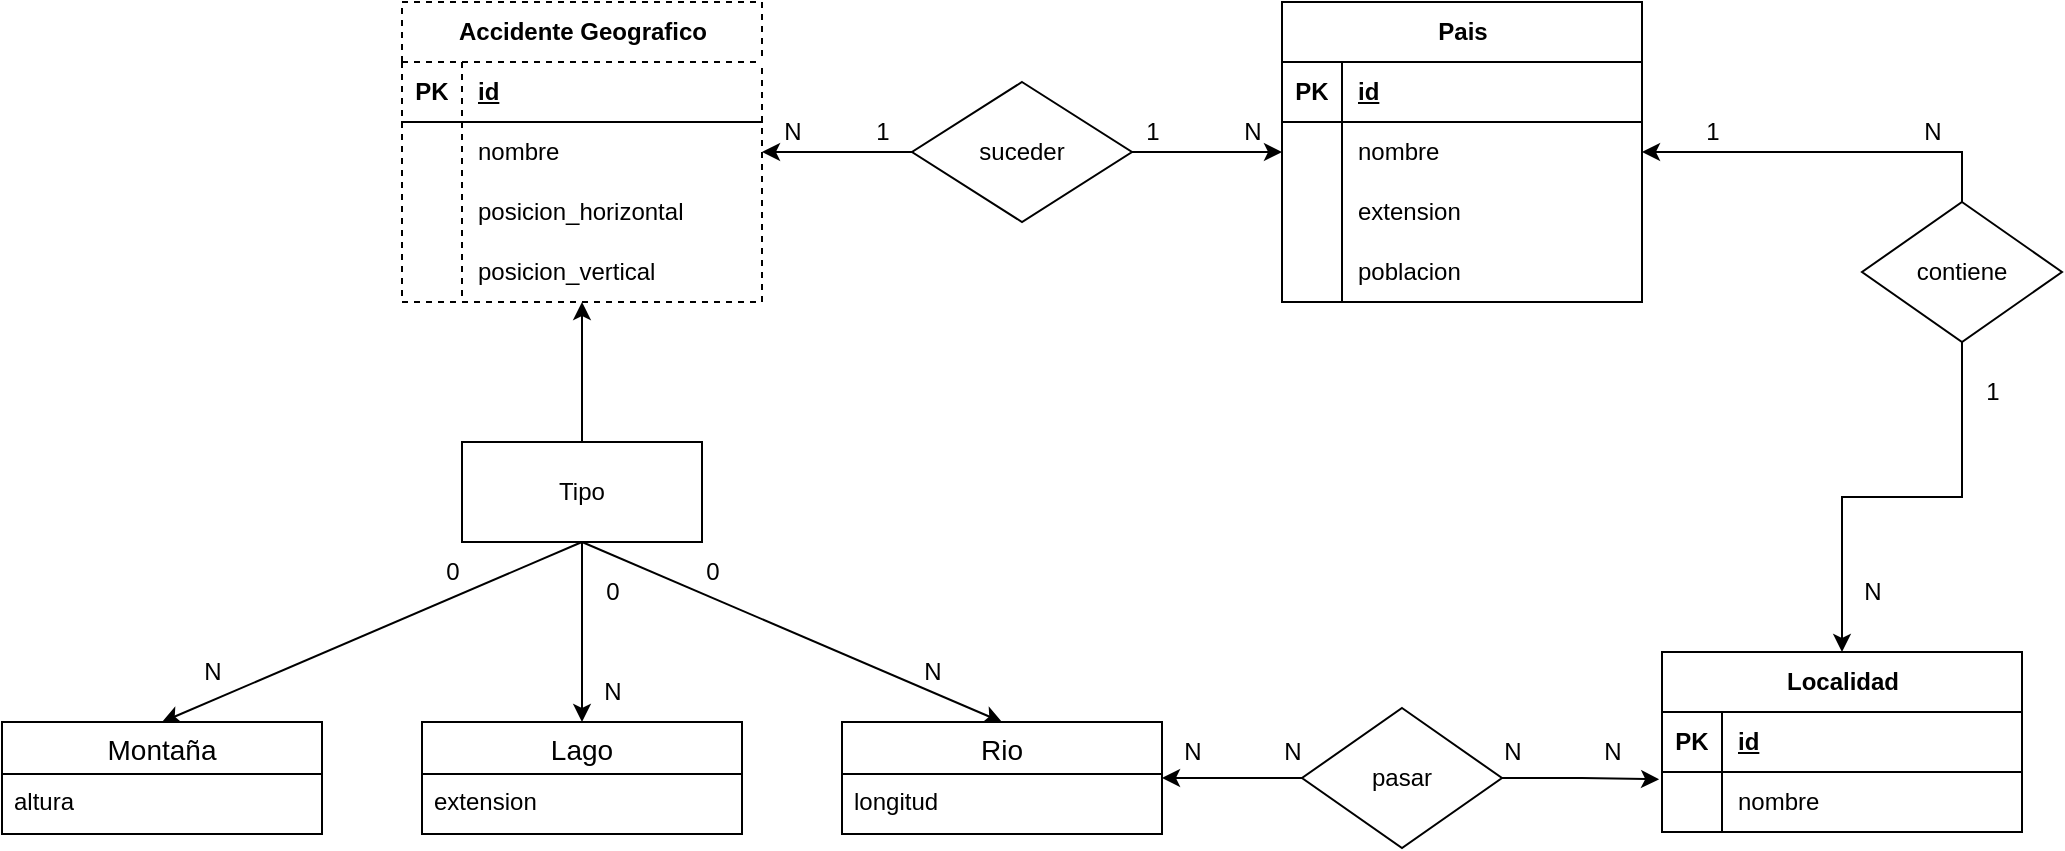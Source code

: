 <mxfile version="22.0.4" type="github">
  <diagram id="R2lEEEUBdFMjLlhIrx00" name="Page-1">
    <mxGraphModel dx="3586" dy="790" grid="1" gridSize="10" guides="1" tooltips="1" connect="1" arrows="1" fold="1" page="1" pageScale="1" pageWidth="850" pageHeight="1100" math="0" shadow="0" extFonts="Permanent Marker^https://fonts.googleapis.com/css?family=Permanent+Marker">
      <root>
        <mxCell id="0" />
        <mxCell id="1" parent="0" />
        <mxCell id="SAZRf4_hv-ju8Bly9uFy-1" value="Accidente Geografico" style="shape=table;startSize=30;container=1;collapsible=1;childLayout=tableLayout;fixedRows=1;rowLines=0;fontStyle=1;align=center;resizeLast=1;html=1;dashed=1;" parent="1" vertex="1">
          <mxGeometry x="-680" y="200" width="180" height="150" as="geometry" />
        </mxCell>
        <mxCell id="SAZRf4_hv-ju8Bly9uFy-2" value="" style="shape=tableRow;horizontal=0;startSize=0;swimlaneHead=0;swimlaneBody=0;fillColor=none;collapsible=0;dropTarget=0;points=[[0,0.5],[1,0.5]];portConstraint=eastwest;top=0;left=0;right=0;bottom=1;" parent="SAZRf4_hv-ju8Bly9uFy-1" vertex="1">
          <mxGeometry y="30" width="180" height="30" as="geometry" />
        </mxCell>
        <mxCell id="SAZRf4_hv-ju8Bly9uFy-3" value="PK" style="shape=partialRectangle;connectable=0;fillColor=none;top=0;left=0;bottom=0;right=0;fontStyle=1;overflow=hidden;whiteSpace=wrap;html=1;" parent="SAZRf4_hv-ju8Bly9uFy-2" vertex="1">
          <mxGeometry width="30" height="30" as="geometry">
            <mxRectangle width="30" height="30" as="alternateBounds" />
          </mxGeometry>
        </mxCell>
        <mxCell id="SAZRf4_hv-ju8Bly9uFy-4" value="id" style="shape=partialRectangle;connectable=0;fillColor=none;top=0;left=0;bottom=0;right=0;align=left;spacingLeft=6;fontStyle=5;overflow=hidden;whiteSpace=wrap;html=1;" parent="SAZRf4_hv-ju8Bly9uFy-2" vertex="1">
          <mxGeometry x="30" width="150" height="30" as="geometry">
            <mxRectangle width="150" height="30" as="alternateBounds" />
          </mxGeometry>
        </mxCell>
        <mxCell id="SAZRf4_hv-ju8Bly9uFy-5" value="" style="shape=tableRow;horizontal=0;startSize=0;swimlaneHead=0;swimlaneBody=0;fillColor=none;collapsible=0;dropTarget=0;points=[[0,0.5],[1,0.5]];portConstraint=eastwest;top=0;left=0;right=0;bottom=0;" parent="SAZRf4_hv-ju8Bly9uFy-1" vertex="1">
          <mxGeometry y="60" width="180" height="30" as="geometry" />
        </mxCell>
        <mxCell id="SAZRf4_hv-ju8Bly9uFy-6" value="" style="shape=partialRectangle;connectable=0;fillColor=none;top=0;left=0;bottom=0;right=0;editable=1;overflow=hidden;whiteSpace=wrap;html=1;" parent="SAZRf4_hv-ju8Bly9uFy-5" vertex="1">
          <mxGeometry width="30" height="30" as="geometry">
            <mxRectangle width="30" height="30" as="alternateBounds" />
          </mxGeometry>
        </mxCell>
        <mxCell id="SAZRf4_hv-ju8Bly9uFy-7" value="nombre" style="shape=partialRectangle;connectable=0;fillColor=none;top=0;left=0;bottom=0;right=0;align=left;spacingLeft=6;overflow=hidden;whiteSpace=wrap;html=1;" parent="SAZRf4_hv-ju8Bly9uFy-5" vertex="1">
          <mxGeometry x="30" width="150" height="30" as="geometry">
            <mxRectangle width="150" height="30" as="alternateBounds" />
          </mxGeometry>
        </mxCell>
        <mxCell id="SAZRf4_hv-ju8Bly9uFy-8" value="" style="shape=tableRow;horizontal=0;startSize=0;swimlaneHead=0;swimlaneBody=0;fillColor=none;collapsible=0;dropTarget=0;points=[[0,0.5],[1,0.5]];portConstraint=eastwest;top=0;left=0;right=0;bottom=0;" parent="SAZRf4_hv-ju8Bly9uFy-1" vertex="1">
          <mxGeometry y="90" width="180" height="30" as="geometry" />
        </mxCell>
        <mxCell id="SAZRf4_hv-ju8Bly9uFy-9" value="" style="shape=partialRectangle;connectable=0;fillColor=none;top=0;left=0;bottom=0;right=0;editable=1;overflow=hidden;whiteSpace=wrap;html=1;" parent="SAZRf4_hv-ju8Bly9uFy-8" vertex="1">
          <mxGeometry width="30" height="30" as="geometry">
            <mxRectangle width="30" height="30" as="alternateBounds" />
          </mxGeometry>
        </mxCell>
        <mxCell id="SAZRf4_hv-ju8Bly9uFy-10" value="posicion_horizontal" style="shape=partialRectangle;connectable=0;fillColor=none;top=0;left=0;bottom=0;right=0;align=left;spacingLeft=6;overflow=hidden;whiteSpace=wrap;html=1;" parent="SAZRf4_hv-ju8Bly9uFy-8" vertex="1">
          <mxGeometry x="30" width="150" height="30" as="geometry">
            <mxRectangle width="150" height="30" as="alternateBounds" />
          </mxGeometry>
        </mxCell>
        <mxCell id="SAZRf4_hv-ju8Bly9uFy-11" value="" style="shape=tableRow;horizontal=0;startSize=0;swimlaneHead=0;swimlaneBody=0;fillColor=none;collapsible=0;dropTarget=0;points=[[0,0.5],[1,0.5]];portConstraint=eastwest;top=0;left=0;right=0;bottom=0;" parent="SAZRf4_hv-ju8Bly9uFy-1" vertex="1">
          <mxGeometry y="120" width="180" height="30" as="geometry" />
        </mxCell>
        <mxCell id="SAZRf4_hv-ju8Bly9uFy-12" value="" style="shape=partialRectangle;connectable=0;fillColor=none;top=0;left=0;bottom=0;right=0;editable=1;overflow=hidden;whiteSpace=wrap;html=1;" parent="SAZRf4_hv-ju8Bly9uFy-11" vertex="1">
          <mxGeometry width="30" height="30" as="geometry">
            <mxRectangle width="30" height="30" as="alternateBounds" />
          </mxGeometry>
        </mxCell>
        <mxCell id="SAZRf4_hv-ju8Bly9uFy-13" value="posicion_vertical" style="shape=partialRectangle;connectable=0;fillColor=none;top=0;left=0;bottom=0;right=0;align=left;spacingLeft=6;overflow=hidden;whiteSpace=wrap;html=1;" parent="SAZRf4_hv-ju8Bly9uFy-11" vertex="1">
          <mxGeometry x="30" width="150" height="30" as="geometry">
            <mxRectangle width="150" height="30" as="alternateBounds" />
          </mxGeometry>
        </mxCell>
        <mxCell id="SAZRf4_hv-ju8Bly9uFy-14" value="Pais" style="shape=table;startSize=30;container=1;collapsible=1;childLayout=tableLayout;fixedRows=1;rowLines=0;fontStyle=1;align=center;resizeLast=1;html=1;" parent="1" vertex="1">
          <mxGeometry x="-240" y="200" width="180" height="150" as="geometry" />
        </mxCell>
        <mxCell id="SAZRf4_hv-ju8Bly9uFy-15" value="" style="shape=tableRow;horizontal=0;startSize=0;swimlaneHead=0;swimlaneBody=0;fillColor=none;collapsible=0;dropTarget=0;points=[[0,0.5],[1,0.5]];portConstraint=eastwest;top=0;left=0;right=0;bottom=1;" parent="SAZRf4_hv-ju8Bly9uFy-14" vertex="1">
          <mxGeometry y="30" width="180" height="30" as="geometry" />
        </mxCell>
        <mxCell id="SAZRf4_hv-ju8Bly9uFy-16" value="PK" style="shape=partialRectangle;connectable=0;fillColor=none;top=0;left=0;bottom=0;right=0;fontStyle=1;overflow=hidden;whiteSpace=wrap;html=1;" parent="SAZRf4_hv-ju8Bly9uFy-15" vertex="1">
          <mxGeometry width="30" height="30" as="geometry">
            <mxRectangle width="30" height="30" as="alternateBounds" />
          </mxGeometry>
        </mxCell>
        <mxCell id="SAZRf4_hv-ju8Bly9uFy-17" value="id" style="shape=partialRectangle;connectable=0;fillColor=none;top=0;left=0;bottom=0;right=0;align=left;spacingLeft=6;fontStyle=5;overflow=hidden;whiteSpace=wrap;html=1;" parent="SAZRf4_hv-ju8Bly9uFy-15" vertex="1">
          <mxGeometry x="30" width="150" height="30" as="geometry">
            <mxRectangle width="150" height="30" as="alternateBounds" />
          </mxGeometry>
        </mxCell>
        <mxCell id="SAZRf4_hv-ju8Bly9uFy-18" value="" style="shape=tableRow;horizontal=0;startSize=0;swimlaneHead=0;swimlaneBody=0;fillColor=none;collapsible=0;dropTarget=0;points=[[0,0.5],[1,0.5]];portConstraint=eastwest;top=0;left=0;right=0;bottom=0;" parent="SAZRf4_hv-ju8Bly9uFy-14" vertex="1">
          <mxGeometry y="60" width="180" height="30" as="geometry" />
        </mxCell>
        <mxCell id="SAZRf4_hv-ju8Bly9uFy-19" value="" style="shape=partialRectangle;connectable=0;fillColor=none;top=0;left=0;bottom=0;right=0;editable=1;overflow=hidden;whiteSpace=wrap;html=1;" parent="SAZRf4_hv-ju8Bly9uFy-18" vertex="1">
          <mxGeometry width="30" height="30" as="geometry">
            <mxRectangle width="30" height="30" as="alternateBounds" />
          </mxGeometry>
        </mxCell>
        <mxCell id="SAZRf4_hv-ju8Bly9uFy-20" value="nombre" style="shape=partialRectangle;connectable=0;fillColor=none;top=0;left=0;bottom=0;right=0;align=left;spacingLeft=6;overflow=hidden;whiteSpace=wrap;html=1;" parent="SAZRf4_hv-ju8Bly9uFy-18" vertex="1">
          <mxGeometry x="30" width="150" height="30" as="geometry">
            <mxRectangle width="150" height="30" as="alternateBounds" />
          </mxGeometry>
        </mxCell>
        <mxCell id="SAZRf4_hv-ju8Bly9uFy-21" value="" style="shape=tableRow;horizontal=0;startSize=0;swimlaneHead=0;swimlaneBody=0;fillColor=none;collapsible=0;dropTarget=0;points=[[0,0.5],[1,0.5]];portConstraint=eastwest;top=0;left=0;right=0;bottom=0;" parent="SAZRf4_hv-ju8Bly9uFy-14" vertex="1">
          <mxGeometry y="90" width="180" height="30" as="geometry" />
        </mxCell>
        <mxCell id="SAZRf4_hv-ju8Bly9uFy-22" value="" style="shape=partialRectangle;connectable=0;fillColor=none;top=0;left=0;bottom=0;right=0;editable=1;overflow=hidden;whiteSpace=wrap;html=1;" parent="SAZRf4_hv-ju8Bly9uFy-21" vertex="1">
          <mxGeometry width="30" height="30" as="geometry">
            <mxRectangle width="30" height="30" as="alternateBounds" />
          </mxGeometry>
        </mxCell>
        <mxCell id="SAZRf4_hv-ju8Bly9uFy-23" value="extension" style="shape=partialRectangle;connectable=0;fillColor=none;top=0;left=0;bottom=0;right=0;align=left;spacingLeft=6;overflow=hidden;whiteSpace=wrap;html=1;" parent="SAZRf4_hv-ju8Bly9uFy-21" vertex="1">
          <mxGeometry x="30" width="150" height="30" as="geometry">
            <mxRectangle width="150" height="30" as="alternateBounds" />
          </mxGeometry>
        </mxCell>
        <mxCell id="SAZRf4_hv-ju8Bly9uFy-24" value="" style="shape=tableRow;horizontal=0;startSize=0;swimlaneHead=0;swimlaneBody=0;fillColor=none;collapsible=0;dropTarget=0;points=[[0,0.5],[1,0.5]];portConstraint=eastwest;top=0;left=0;right=0;bottom=0;" parent="SAZRf4_hv-ju8Bly9uFy-14" vertex="1">
          <mxGeometry y="120" width="180" height="30" as="geometry" />
        </mxCell>
        <mxCell id="SAZRf4_hv-ju8Bly9uFy-25" value="" style="shape=partialRectangle;connectable=0;fillColor=none;top=0;left=0;bottom=0;right=0;editable=1;overflow=hidden;whiteSpace=wrap;html=1;" parent="SAZRf4_hv-ju8Bly9uFy-24" vertex="1">
          <mxGeometry width="30" height="30" as="geometry">
            <mxRectangle width="30" height="30" as="alternateBounds" />
          </mxGeometry>
        </mxCell>
        <mxCell id="SAZRf4_hv-ju8Bly9uFy-26" value="poblacion" style="shape=partialRectangle;connectable=0;fillColor=none;top=0;left=0;bottom=0;right=0;align=left;spacingLeft=6;overflow=hidden;whiteSpace=wrap;html=1;" parent="SAZRf4_hv-ju8Bly9uFy-24" vertex="1">
          <mxGeometry x="30" width="150" height="30" as="geometry">
            <mxRectangle width="150" height="30" as="alternateBounds" />
          </mxGeometry>
        </mxCell>
        <mxCell id="SAZRf4_hv-ju8Bly9uFy-53" style="rounded=0;orthogonalLoop=1;jettySize=auto;html=1;exitX=0.5;exitY=1;exitDx=0;exitDy=0;entryX=0.5;entryY=0;entryDx=0;entryDy=0;" parent="1" source="SAZRf4_hv-ju8Bly9uFy-27" target="SAZRf4_hv-ju8Bly9uFy-41" edge="1">
          <mxGeometry relative="1" as="geometry" />
        </mxCell>
        <mxCell id="SAZRf4_hv-ju8Bly9uFy-54" style="edgeStyle=orthogonalEdgeStyle;rounded=0;orthogonalLoop=1;jettySize=auto;html=1;entryX=0.5;entryY=0;entryDx=0;entryDy=0;" parent="1" source="SAZRf4_hv-ju8Bly9uFy-27" target="SAZRf4_hv-ju8Bly9uFy-45" edge="1">
          <mxGeometry relative="1" as="geometry" />
        </mxCell>
        <mxCell id="SAZRf4_hv-ju8Bly9uFy-55" style="rounded=0;orthogonalLoop=1;jettySize=auto;html=1;exitX=0.5;exitY=1;exitDx=0;exitDy=0;entryX=0.5;entryY=0;entryDx=0;entryDy=0;" parent="1" source="SAZRf4_hv-ju8Bly9uFy-27" target="SAZRf4_hv-ju8Bly9uFy-47" edge="1">
          <mxGeometry relative="1" as="geometry" />
        </mxCell>
        <mxCell id="SAZRf4_hv-ju8Bly9uFy-27" value="Tipo" style="rounded=0;whiteSpace=wrap;html=1;" parent="1" vertex="1">
          <mxGeometry x="-650" y="420" width="120" height="50" as="geometry" />
        </mxCell>
        <mxCell id="SAZRf4_hv-ju8Bly9uFy-41" value="Montaña" style="swimlane;fontStyle=0;childLayout=stackLayout;horizontal=1;startSize=26;horizontalStack=0;resizeParent=1;resizeParentMax=0;resizeLast=0;collapsible=1;marginBottom=0;align=center;fontSize=14;" parent="1" vertex="1">
          <mxGeometry x="-880" y="560" width="160" height="56" as="geometry" />
        </mxCell>
        <mxCell id="SAZRf4_hv-ju8Bly9uFy-42" value="altura" style="text;strokeColor=none;fillColor=none;spacingLeft=4;spacingRight=4;overflow=hidden;rotatable=0;points=[[0,0.5],[1,0.5]];portConstraint=eastwest;fontSize=12;whiteSpace=wrap;html=1;" parent="SAZRf4_hv-ju8Bly9uFy-41" vertex="1">
          <mxGeometry y="26" width="160" height="30" as="geometry" />
        </mxCell>
        <mxCell id="SAZRf4_hv-ju8Bly9uFy-45" value="Lago" style="swimlane;fontStyle=0;childLayout=stackLayout;horizontal=1;startSize=26;horizontalStack=0;resizeParent=1;resizeParentMax=0;resizeLast=0;collapsible=1;marginBottom=0;align=center;fontSize=14;" parent="1" vertex="1">
          <mxGeometry x="-670" y="560" width="160" height="56" as="geometry" />
        </mxCell>
        <mxCell id="SAZRf4_hv-ju8Bly9uFy-46" value="extension" style="text;strokeColor=none;fillColor=none;spacingLeft=4;spacingRight=4;overflow=hidden;rotatable=0;points=[[0,0.5],[1,0.5]];portConstraint=eastwest;fontSize=12;whiteSpace=wrap;html=1;" parent="SAZRf4_hv-ju8Bly9uFy-45" vertex="1">
          <mxGeometry y="26" width="160" height="30" as="geometry" />
        </mxCell>
        <mxCell id="SAZRf4_hv-ju8Bly9uFy-47" value="Rio" style="swimlane;fontStyle=0;childLayout=stackLayout;horizontal=1;startSize=26;horizontalStack=0;resizeParent=1;resizeParentMax=0;resizeLast=0;collapsible=1;marginBottom=0;align=center;fontSize=14;" parent="1" vertex="1">
          <mxGeometry x="-460" y="560" width="160" height="56" as="geometry" />
        </mxCell>
        <mxCell id="SAZRf4_hv-ju8Bly9uFy-48" value="longitud" style="text;strokeColor=none;fillColor=none;spacingLeft=4;spacingRight=4;overflow=hidden;rotatable=0;points=[[0,0.5],[1,0.5]];portConstraint=eastwest;fontSize=12;whiteSpace=wrap;html=1;" parent="SAZRf4_hv-ju8Bly9uFy-47" vertex="1">
          <mxGeometry y="26" width="160" height="30" as="geometry" />
        </mxCell>
        <mxCell id="SAZRf4_hv-ju8Bly9uFy-51" style="edgeStyle=orthogonalEdgeStyle;rounded=0;orthogonalLoop=1;jettySize=auto;html=1;entryX=0.5;entryY=1;entryDx=0;entryDy=0;entryPerimeter=0;" parent="1" source="SAZRf4_hv-ju8Bly9uFy-27" target="SAZRf4_hv-ju8Bly9uFy-11" edge="1">
          <mxGeometry relative="1" as="geometry" />
        </mxCell>
        <mxCell id="SAZRf4_hv-ju8Bly9uFy-56" value="0" style="text;html=1;align=center;verticalAlign=middle;resizable=0;points=[];autosize=1;strokeColor=none;fillColor=none;" parent="1" vertex="1">
          <mxGeometry x="-670" y="470" width="30" height="30" as="geometry" />
        </mxCell>
        <mxCell id="SAZRf4_hv-ju8Bly9uFy-57" value="0" style="text;html=1;align=center;verticalAlign=middle;resizable=0;points=[];autosize=1;strokeColor=none;fillColor=none;" parent="1" vertex="1">
          <mxGeometry x="-590" y="480" width="30" height="30" as="geometry" />
        </mxCell>
        <mxCell id="SAZRf4_hv-ju8Bly9uFy-58" value="0" style="text;html=1;align=center;verticalAlign=middle;resizable=0;points=[];autosize=1;strokeColor=none;fillColor=none;" parent="1" vertex="1">
          <mxGeometry x="-540" y="470" width="30" height="30" as="geometry" />
        </mxCell>
        <mxCell id="SAZRf4_hv-ju8Bly9uFy-59" value="N" style="text;html=1;align=center;verticalAlign=middle;resizable=0;points=[];autosize=1;strokeColor=none;fillColor=none;" parent="1" vertex="1">
          <mxGeometry x="-430" y="520" width="30" height="30" as="geometry" />
        </mxCell>
        <mxCell id="SAZRf4_hv-ju8Bly9uFy-60" value="N" style="text;html=1;align=center;verticalAlign=middle;resizable=0;points=[];autosize=1;strokeColor=none;fillColor=none;" parent="1" vertex="1">
          <mxGeometry x="-590" y="530" width="30" height="30" as="geometry" />
        </mxCell>
        <mxCell id="SAZRf4_hv-ju8Bly9uFy-61" value="N" style="text;html=1;align=center;verticalAlign=middle;resizable=0;points=[];autosize=1;strokeColor=none;fillColor=none;" parent="1" vertex="1">
          <mxGeometry x="-790" y="520" width="30" height="30" as="geometry" />
        </mxCell>
        <mxCell id="SAZRf4_hv-ju8Bly9uFy-64" style="edgeStyle=orthogonalEdgeStyle;rounded=0;orthogonalLoop=1;jettySize=auto;html=1;entryX=1;entryY=0.5;entryDx=0;entryDy=0;" parent="1" source="SAZRf4_hv-ju8Bly9uFy-62" target="SAZRf4_hv-ju8Bly9uFy-5" edge="1">
          <mxGeometry relative="1" as="geometry" />
        </mxCell>
        <mxCell id="SAZRf4_hv-ju8Bly9uFy-65" style="edgeStyle=orthogonalEdgeStyle;rounded=0;orthogonalLoop=1;jettySize=auto;html=1;entryX=0;entryY=0.5;entryDx=0;entryDy=0;" parent="1" source="SAZRf4_hv-ju8Bly9uFy-62" target="SAZRf4_hv-ju8Bly9uFy-14" edge="1">
          <mxGeometry relative="1" as="geometry" />
        </mxCell>
        <mxCell id="SAZRf4_hv-ju8Bly9uFy-62" value="suceder" style="rhombus;whiteSpace=wrap;html=1;" parent="1" vertex="1">
          <mxGeometry x="-425" y="240" width="110" height="70" as="geometry" />
        </mxCell>
        <mxCell id="SAZRf4_hv-ju8Bly9uFy-68" value="N" style="text;html=1;align=center;verticalAlign=middle;resizable=0;points=[];autosize=1;strokeColor=none;fillColor=none;" parent="1" vertex="1">
          <mxGeometry x="-500" y="250" width="30" height="30" as="geometry" />
        </mxCell>
        <mxCell id="SAZRf4_hv-ju8Bly9uFy-69" value="N" style="text;html=1;align=center;verticalAlign=middle;resizable=0;points=[];autosize=1;strokeColor=none;fillColor=none;" parent="1" vertex="1">
          <mxGeometry x="-270" y="250" width="30" height="30" as="geometry" />
        </mxCell>
        <mxCell id="SAZRf4_hv-ju8Bly9uFy-70" value="1" style="text;html=1;align=center;verticalAlign=middle;resizable=0;points=[];autosize=1;strokeColor=none;fillColor=none;" parent="1" vertex="1">
          <mxGeometry x="-455" y="250" width="30" height="30" as="geometry" />
        </mxCell>
        <mxCell id="SAZRf4_hv-ju8Bly9uFy-71" value="1" style="text;html=1;align=center;verticalAlign=middle;resizable=0;points=[];autosize=1;strokeColor=none;fillColor=none;" parent="1" vertex="1">
          <mxGeometry x="-320" y="250" width="30" height="30" as="geometry" />
        </mxCell>
        <mxCell id="SAZRf4_hv-ju8Bly9uFy-74" style="edgeStyle=orthogonalEdgeStyle;rounded=0;orthogonalLoop=1;jettySize=auto;html=1;exitX=0;exitY=0.5;exitDx=0;exitDy=0;entryX=1;entryY=0.5;entryDx=0;entryDy=0;" parent="1" source="SAZRf4_hv-ju8Bly9uFy-72" target="SAZRf4_hv-ju8Bly9uFy-47" edge="1">
          <mxGeometry relative="1" as="geometry" />
        </mxCell>
        <mxCell id="SAZRf4_hv-ju8Bly9uFy-72" value="pasar" style="rhombus;whiteSpace=wrap;html=1;" parent="1" vertex="1">
          <mxGeometry x="-230" y="553" width="100" height="70" as="geometry" />
        </mxCell>
        <mxCell id="wjKJ1a-FJWxEdenScTiP-2" style="edgeStyle=orthogonalEdgeStyle;rounded=0;orthogonalLoop=1;jettySize=auto;html=1;exitX=0.5;exitY=1;exitDx=0;exitDy=0;" edge="1" parent="1" source="wjKJ1a-FJWxEdenScTiP-1" target="SAZRf4_hv-ju8Bly9uFy-75">
          <mxGeometry relative="1" as="geometry" />
        </mxCell>
        <mxCell id="SAZRf4_hv-ju8Bly9uFy-75" value="Localidad" style="shape=table;startSize=30;container=1;collapsible=1;childLayout=tableLayout;fixedRows=1;rowLines=0;fontStyle=1;align=center;resizeLast=1;html=1;" parent="1" vertex="1">
          <mxGeometry x="-50" y="525" width="180" height="90" as="geometry" />
        </mxCell>
        <mxCell id="SAZRf4_hv-ju8Bly9uFy-76" value="" style="shape=tableRow;horizontal=0;startSize=0;swimlaneHead=0;swimlaneBody=0;fillColor=none;collapsible=0;dropTarget=0;points=[[0,0.5],[1,0.5]];portConstraint=eastwest;top=0;left=0;right=0;bottom=1;" parent="SAZRf4_hv-ju8Bly9uFy-75" vertex="1">
          <mxGeometry y="30" width="180" height="30" as="geometry" />
        </mxCell>
        <mxCell id="SAZRf4_hv-ju8Bly9uFy-77" value="PK" style="shape=partialRectangle;connectable=0;fillColor=none;top=0;left=0;bottom=0;right=0;fontStyle=1;overflow=hidden;whiteSpace=wrap;html=1;" parent="SAZRf4_hv-ju8Bly9uFy-76" vertex="1">
          <mxGeometry width="30" height="30" as="geometry">
            <mxRectangle width="30" height="30" as="alternateBounds" />
          </mxGeometry>
        </mxCell>
        <mxCell id="SAZRf4_hv-ju8Bly9uFy-78" value="id" style="shape=partialRectangle;connectable=0;fillColor=none;top=0;left=0;bottom=0;right=0;align=left;spacingLeft=6;fontStyle=5;overflow=hidden;whiteSpace=wrap;html=1;" parent="SAZRf4_hv-ju8Bly9uFy-76" vertex="1">
          <mxGeometry x="30" width="150" height="30" as="geometry">
            <mxRectangle width="150" height="30" as="alternateBounds" />
          </mxGeometry>
        </mxCell>
        <mxCell id="SAZRf4_hv-ju8Bly9uFy-79" value="" style="shape=tableRow;horizontal=0;startSize=0;swimlaneHead=0;swimlaneBody=0;fillColor=none;collapsible=0;dropTarget=0;points=[[0,0.5],[1,0.5]];portConstraint=eastwest;top=0;left=0;right=0;bottom=0;" parent="SAZRf4_hv-ju8Bly9uFy-75" vertex="1">
          <mxGeometry y="60" width="180" height="30" as="geometry" />
        </mxCell>
        <mxCell id="SAZRf4_hv-ju8Bly9uFy-80" value="" style="shape=partialRectangle;connectable=0;fillColor=none;top=0;left=0;bottom=0;right=0;editable=1;overflow=hidden;whiteSpace=wrap;html=1;" parent="SAZRf4_hv-ju8Bly9uFy-79" vertex="1">
          <mxGeometry width="30" height="30" as="geometry">
            <mxRectangle width="30" height="30" as="alternateBounds" />
          </mxGeometry>
        </mxCell>
        <mxCell id="SAZRf4_hv-ju8Bly9uFy-81" value="nombre" style="shape=partialRectangle;connectable=0;fillColor=none;top=0;left=0;bottom=0;right=0;align=left;spacingLeft=6;overflow=hidden;whiteSpace=wrap;html=1;" parent="SAZRf4_hv-ju8Bly9uFy-79" vertex="1">
          <mxGeometry x="30" width="150" height="30" as="geometry">
            <mxRectangle width="150" height="30" as="alternateBounds" />
          </mxGeometry>
        </mxCell>
        <mxCell id="SAZRf4_hv-ju8Bly9uFy-88" style="edgeStyle=orthogonalEdgeStyle;rounded=0;orthogonalLoop=1;jettySize=auto;html=1;entryX=-0.008;entryY=1.122;entryDx=0;entryDy=0;entryPerimeter=0;" parent="1" source="SAZRf4_hv-ju8Bly9uFy-72" target="SAZRf4_hv-ju8Bly9uFy-76" edge="1">
          <mxGeometry relative="1" as="geometry" />
        </mxCell>
        <mxCell id="SAZRf4_hv-ju8Bly9uFy-89" value="&lt;div&gt;N&lt;/div&gt;" style="text;html=1;align=center;verticalAlign=middle;resizable=0;points=[];autosize=1;strokeColor=none;fillColor=none;" parent="1" vertex="1">
          <mxGeometry x="-140" y="560" width="30" height="30" as="geometry" />
        </mxCell>
        <mxCell id="SAZRf4_hv-ju8Bly9uFy-90" value="&lt;div&gt;N&lt;/div&gt;" style="text;html=1;align=center;verticalAlign=middle;resizable=0;points=[];autosize=1;strokeColor=none;fillColor=none;" parent="1" vertex="1">
          <mxGeometry x="-90" y="560" width="30" height="30" as="geometry" />
        </mxCell>
        <mxCell id="SAZRf4_hv-ju8Bly9uFy-91" value="&lt;div&gt;N&lt;/div&gt;" style="text;html=1;align=center;verticalAlign=middle;resizable=0;points=[];autosize=1;strokeColor=none;fillColor=none;" parent="1" vertex="1">
          <mxGeometry x="-300" y="560" width="30" height="30" as="geometry" />
        </mxCell>
        <mxCell id="SAZRf4_hv-ju8Bly9uFy-92" value="&lt;div&gt;N&lt;/div&gt;" style="text;html=1;align=center;verticalAlign=middle;resizable=0;points=[];autosize=1;strokeColor=none;fillColor=none;" parent="1" vertex="1">
          <mxGeometry x="-250" y="560" width="30" height="30" as="geometry" />
        </mxCell>
        <mxCell id="wjKJ1a-FJWxEdenScTiP-3" style="edgeStyle=orthogonalEdgeStyle;rounded=0;orthogonalLoop=1;jettySize=auto;html=1;entryX=1;entryY=0.5;entryDx=0;entryDy=0;exitX=0.5;exitY=0;exitDx=0;exitDy=0;" edge="1" parent="1" source="wjKJ1a-FJWxEdenScTiP-1" target="SAZRf4_hv-ju8Bly9uFy-18">
          <mxGeometry relative="1" as="geometry" />
        </mxCell>
        <mxCell id="wjKJ1a-FJWxEdenScTiP-1" value="contiene" style="rhombus;whiteSpace=wrap;html=1;" vertex="1" parent="1">
          <mxGeometry x="50" y="300" width="100" height="70" as="geometry" />
        </mxCell>
        <mxCell id="wjKJ1a-FJWxEdenScTiP-4" value="N" style="text;html=1;align=center;verticalAlign=middle;resizable=0;points=[];autosize=1;strokeColor=none;fillColor=none;" vertex="1" parent="1">
          <mxGeometry x="70" y="250" width="30" height="30" as="geometry" />
        </mxCell>
        <mxCell id="wjKJ1a-FJWxEdenScTiP-5" value="1" style="text;html=1;align=center;verticalAlign=middle;resizable=0;points=[];autosize=1;strokeColor=none;fillColor=none;" vertex="1" parent="1">
          <mxGeometry x="-40" y="250" width="30" height="30" as="geometry" />
        </mxCell>
        <mxCell id="wjKJ1a-FJWxEdenScTiP-6" value="1" style="text;html=1;align=center;verticalAlign=middle;resizable=0;points=[];autosize=1;strokeColor=none;fillColor=none;" vertex="1" parent="1">
          <mxGeometry x="100" y="380" width="30" height="30" as="geometry" />
        </mxCell>
        <mxCell id="wjKJ1a-FJWxEdenScTiP-7" value="N" style="text;html=1;align=center;verticalAlign=middle;resizable=0;points=[];autosize=1;strokeColor=none;fillColor=none;" vertex="1" parent="1">
          <mxGeometry x="40" y="480" width="30" height="30" as="geometry" />
        </mxCell>
      </root>
    </mxGraphModel>
  </diagram>
</mxfile>
